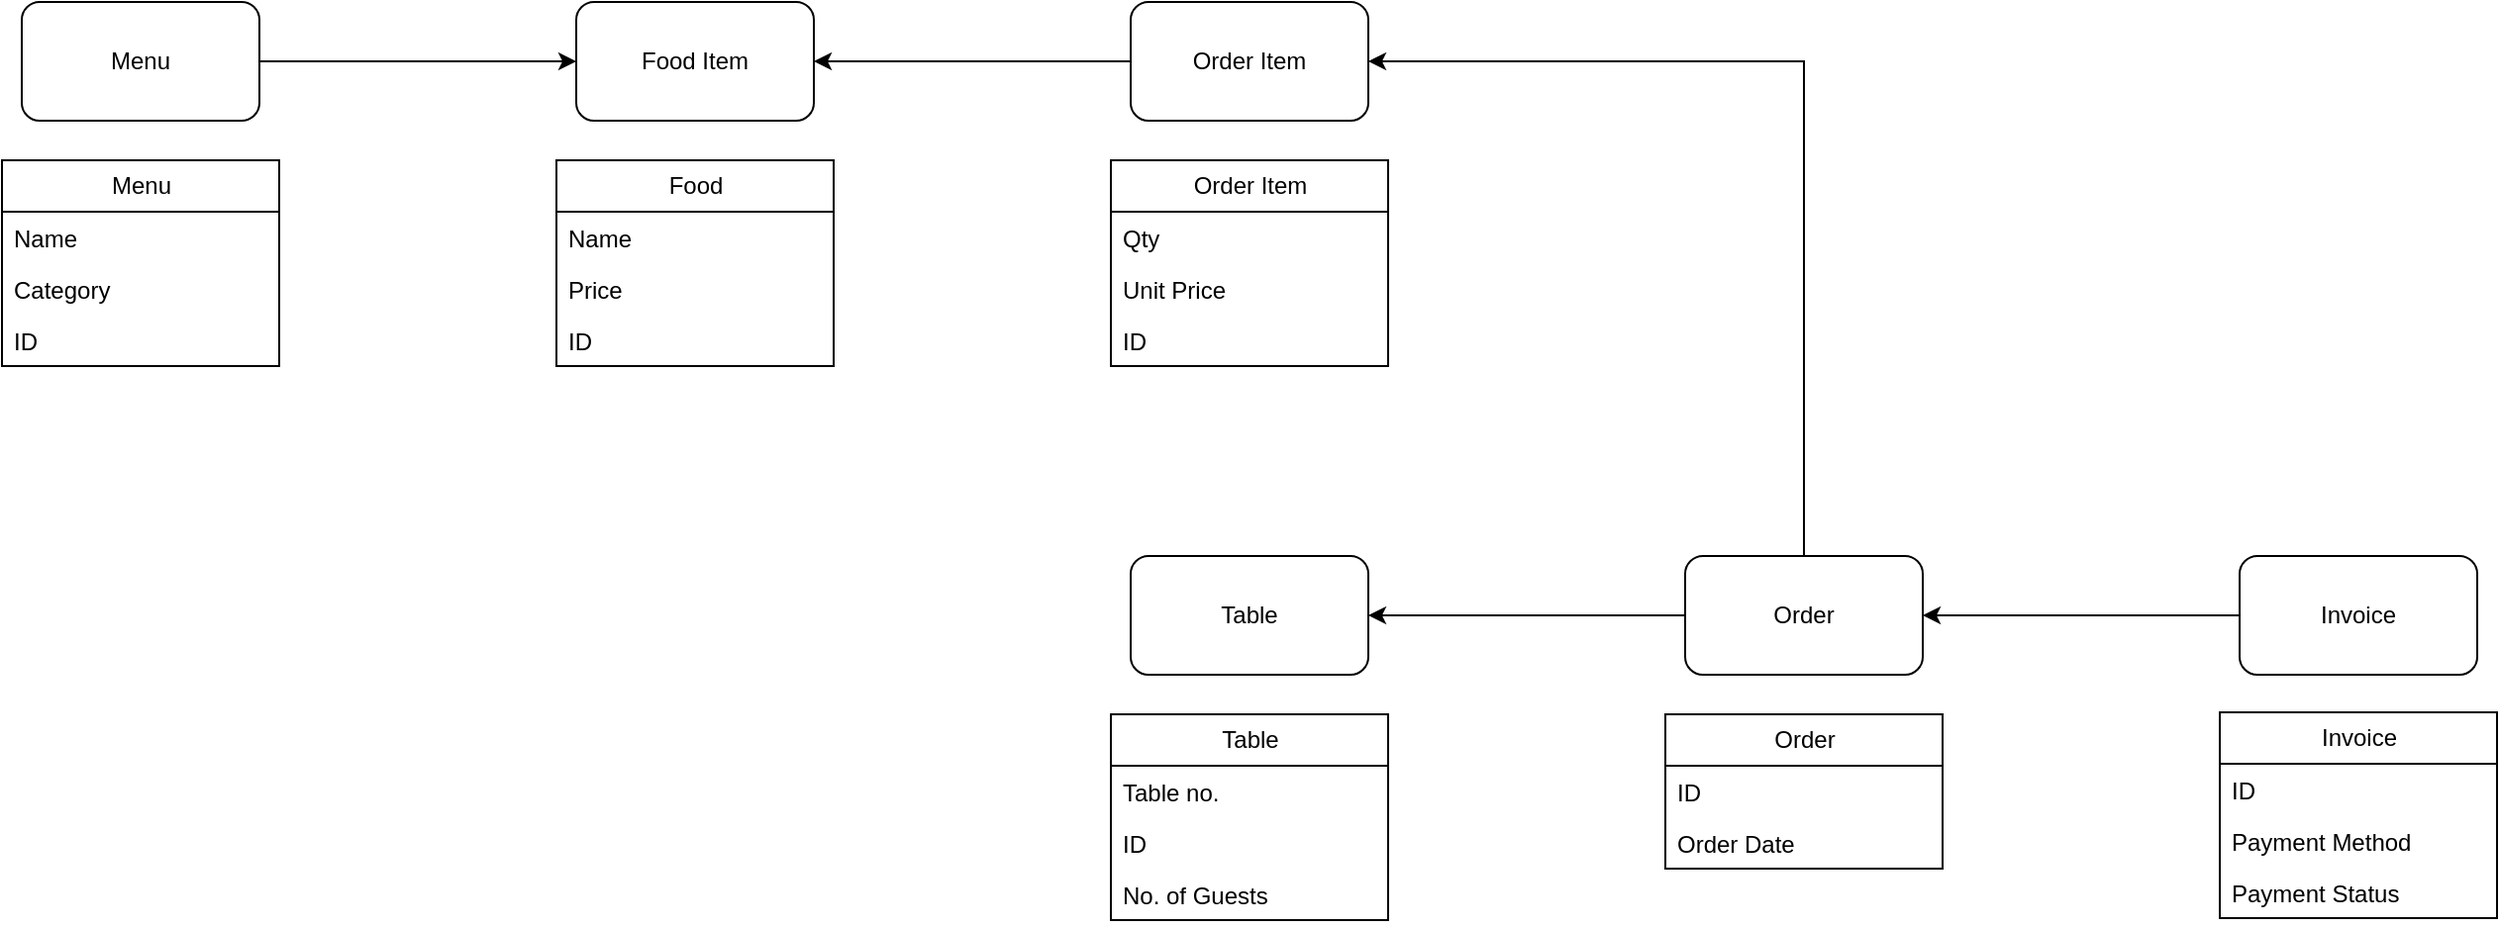 <mxfile version="22.0.4" type="github">
  <diagram id="C5RBs43oDa-KdzZeNtuy" name="Page-1">
    <mxGraphModel dx="1518" dy="741" grid="1" gridSize="10" guides="1" tooltips="1" connect="1" arrows="1" fold="1" page="1" pageScale="1" pageWidth="827" pageHeight="1169" math="0" shadow="0">
      <root>
        <mxCell id="WIyWlLk6GJQsqaUBKTNV-0" />
        <mxCell id="WIyWlLk6GJQsqaUBKTNV-1" parent="WIyWlLk6GJQsqaUBKTNV-0" />
        <mxCell id="VtfR16jOzKz8s7XDEt-W-0" value="Order Item" style="rounded=1;whiteSpace=wrap;html=1;" vertex="1" parent="WIyWlLk6GJQsqaUBKTNV-1">
          <mxGeometry x="640" y="120" width="120" height="60" as="geometry" />
        </mxCell>
        <object label="Food Item" id="VtfR16jOzKz8s7XDEt-W-1">
          <mxCell style="rounded=1;whiteSpace=wrap;html=1;" vertex="1" parent="WIyWlLk6GJQsqaUBKTNV-1">
            <mxGeometry x="360" y="120" width="120" height="60" as="geometry" />
          </mxCell>
        </object>
        <mxCell id="VtfR16jOzKz8s7XDEt-W-2" value="Order" style="rounded=1;whiteSpace=wrap;html=1;" vertex="1" parent="WIyWlLk6GJQsqaUBKTNV-1">
          <mxGeometry x="920" y="400" width="120" height="60" as="geometry" />
        </mxCell>
        <mxCell id="VtfR16jOzKz8s7XDEt-W-3" value="Menu" style="rounded=1;whiteSpace=wrap;html=1;" vertex="1" parent="WIyWlLk6GJQsqaUBKTNV-1">
          <mxGeometry x="80" y="120" width="120" height="60" as="geometry" />
        </mxCell>
        <mxCell id="VtfR16jOzKz8s7XDEt-W-5" value="" style="endArrow=classic;html=1;rounded=0;entryX=0;entryY=0.5;entryDx=0;entryDy=0;exitX=1;exitY=0.5;exitDx=0;exitDy=0;edgeStyle=orthogonalEdgeStyle;" edge="1" parent="WIyWlLk6GJQsqaUBKTNV-1" source="VtfR16jOzKz8s7XDEt-W-3" target="VtfR16jOzKz8s7XDEt-W-1">
          <mxGeometry width="50" height="50" relative="1" as="geometry">
            <mxPoint x="170" y="650" as="sourcePoint" />
            <mxPoint x="220" y="600" as="targetPoint" />
          </mxGeometry>
        </mxCell>
        <mxCell id="VtfR16jOzKz8s7XDEt-W-6" value="Invoice" style="rounded=1;whiteSpace=wrap;html=1;" vertex="1" parent="WIyWlLk6GJQsqaUBKTNV-1">
          <mxGeometry x="1200" y="400" width="120" height="60" as="geometry" />
        </mxCell>
        <mxCell id="VtfR16jOzKz8s7XDEt-W-23" value="Menu" style="swimlane;fontStyle=0;childLayout=stackLayout;horizontal=1;startSize=26;fillColor=none;horizontalStack=0;resizeParent=1;resizeParentMax=0;resizeLast=0;collapsible=1;marginBottom=0;html=1;" vertex="1" parent="WIyWlLk6GJQsqaUBKTNV-1">
          <mxGeometry x="70" y="200" width="140" height="104" as="geometry" />
        </mxCell>
        <mxCell id="VtfR16jOzKz8s7XDEt-W-24" value="Name" style="text;strokeColor=none;fillColor=none;align=left;verticalAlign=top;spacingLeft=4;spacingRight=4;overflow=hidden;rotatable=0;points=[[0,0.5],[1,0.5]];portConstraint=eastwest;whiteSpace=wrap;html=1;" vertex="1" parent="VtfR16jOzKz8s7XDEt-W-23">
          <mxGeometry y="26" width="140" height="26" as="geometry" />
        </mxCell>
        <mxCell id="VtfR16jOzKz8s7XDEt-W-25" value="Category" style="text;strokeColor=none;fillColor=none;align=left;verticalAlign=top;spacingLeft=4;spacingRight=4;overflow=hidden;rotatable=0;points=[[0,0.5],[1,0.5]];portConstraint=eastwest;whiteSpace=wrap;html=1;" vertex="1" parent="VtfR16jOzKz8s7XDEt-W-23">
          <mxGeometry y="52" width="140" height="26" as="geometry" />
        </mxCell>
        <mxCell id="VtfR16jOzKz8s7XDEt-W-26" value="ID" style="text;strokeColor=none;fillColor=none;align=left;verticalAlign=top;spacingLeft=4;spacingRight=4;overflow=hidden;rotatable=0;points=[[0,0.5],[1,0.5]];portConstraint=eastwest;whiteSpace=wrap;html=1;" vertex="1" parent="VtfR16jOzKz8s7XDEt-W-23">
          <mxGeometry y="78" width="140" height="26" as="geometry" />
        </mxCell>
        <mxCell id="VtfR16jOzKz8s7XDEt-W-28" value="Food" style="swimlane;fontStyle=0;childLayout=stackLayout;horizontal=1;startSize=26;fillColor=none;horizontalStack=0;resizeParent=1;resizeParentMax=0;resizeLast=0;collapsible=1;marginBottom=0;html=1;" vertex="1" parent="WIyWlLk6GJQsqaUBKTNV-1">
          <mxGeometry x="350" y="200" width="140" height="104" as="geometry" />
        </mxCell>
        <mxCell id="VtfR16jOzKz8s7XDEt-W-29" value="Name" style="text;strokeColor=none;fillColor=none;align=left;verticalAlign=top;spacingLeft=4;spacingRight=4;overflow=hidden;rotatable=0;points=[[0,0.5],[1,0.5]];portConstraint=eastwest;whiteSpace=wrap;html=1;" vertex="1" parent="VtfR16jOzKz8s7XDEt-W-28">
          <mxGeometry y="26" width="140" height="26" as="geometry" />
        </mxCell>
        <mxCell id="VtfR16jOzKz8s7XDEt-W-30" value="Price" style="text;strokeColor=none;fillColor=none;align=left;verticalAlign=top;spacingLeft=4;spacingRight=4;overflow=hidden;rotatable=0;points=[[0,0.5],[1,0.5]];portConstraint=eastwest;whiteSpace=wrap;html=1;" vertex="1" parent="VtfR16jOzKz8s7XDEt-W-28">
          <mxGeometry y="52" width="140" height="26" as="geometry" />
        </mxCell>
        <mxCell id="VtfR16jOzKz8s7XDEt-W-31" value="ID" style="text;strokeColor=none;fillColor=none;align=left;verticalAlign=top;spacingLeft=4;spacingRight=4;overflow=hidden;rotatable=0;points=[[0,0.5],[1,0.5]];portConstraint=eastwest;whiteSpace=wrap;html=1;" vertex="1" parent="VtfR16jOzKz8s7XDEt-W-28">
          <mxGeometry y="78" width="140" height="26" as="geometry" />
        </mxCell>
        <mxCell id="VtfR16jOzKz8s7XDEt-W-32" value="Order Item" style="swimlane;fontStyle=0;childLayout=stackLayout;horizontal=1;startSize=26;fillColor=none;horizontalStack=0;resizeParent=1;resizeParentMax=0;resizeLast=0;collapsible=1;marginBottom=0;html=1;" vertex="1" parent="WIyWlLk6GJQsqaUBKTNV-1">
          <mxGeometry x="630" y="200" width="140" height="104" as="geometry" />
        </mxCell>
        <mxCell id="VtfR16jOzKz8s7XDEt-W-33" value="Qty" style="text;strokeColor=none;fillColor=none;align=left;verticalAlign=top;spacingLeft=4;spacingRight=4;overflow=hidden;rotatable=0;points=[[0,0.5],[1,0.5]];portConstraint=eastwest;whiteSpace=wrap;html=1;" vertex="1" parent="VtfR16jOzKz8s7XDEt-W-32">
          <mxGeometry y="26" width="140" height="26" as="geometry" />
        </mxCell>
        <mxCell id="VtfR16jOzKz8s7XDEt-W-34" value="Unit Price" style="text;strokeColor=none;fillColor=none;align=left;verticalAlign=top;spacingLeft=4;spacingRight=4;overflow=hidden;rotatable=0;points=[[0,0.5],[1,0.5]];portConstraint=eastwest;whiteSpace=wrap;html=1;" vertex="1" parent="VtfR16jOzKz8s7XDEt-W-32">
          <mxGeometry y="52" width="140" height="26" as="geometry" />
        </mxCell>
        <mxCell id="VtfR16jOzKz8s7XDEt-W-35" value="ID" style="text;strokeColor=none;fillColor=none;align=left;verticalAlign=top;spacingLeft=4;spacingRight=4;overflow=hidden;rotatable=0;points=[[0,0.5],[1,0.5]];portConstraint=eastwest;whiteSpace=wrap;html=1;" vertex="1" parent="VtfR16jOzKz8s7XDEt-W-32">
          <mxGeometry y="78" width="140" height="26" as="geometry" />
        </mxCell>
        <mxCell id="VtfR16jOzKz8s7XDEt-W-36" value="" style="endArrow=classic;html=1;rounded=0;exitX=0;exitY=0.5;exitDx=0;exitDy=0;entryX=1;entryY=0.5;entryDx=0;entryDy=0;" edge="1" parent="WIyWlLk6GJQsqaUBKTNV-1" source="VtfR16jOzKz8s7XDEt-W-0" target="VtfR16jOzKz8s7XDEt-W-1">
          <mxGeometry width="50" height="50" relative="1" as="geometry">
            <mxPoint x="580" y="240" as="sourcePoint" />
            <mxPoint x="630" y="190" as="targetPoint" />
          </mxGeometry>
        </mxCell>
        <mxCell id="VtfR16jOzKz8s7XDEt-W-37" value="Order" style="swimlane;fontStyle=0;childLayout=stackLayout;horizontal=1;startSize=26;fillColor=none;horizontalStack=0;resizeParent=1;resizeParentMax=0;resizeLast=0;collapsible=1;marginBottom=0;html=1;" vertex="1" parent="WIyWlLk6GJQsqaUBKTNV-1">
          <mxGeometry x="910" y="480" width="140" height="78" as="geometry" />
        </mxCell>
        <mxCell id="VtfR16jOzKz8s7XDEt-W-38" value="ID" style="text;strokeColor=none;fillColor=none;align=left;verticalAlign=top;spacingLeft=4;spacingRight=4;overflow=hidden;rotatable=0;points=[[0,0.5],[1,0.5]];portConstraint=eastwest;whiteSpace=wrap;html=1;" vertex="1" parent="VtfR16jOzKz8s7XDEt-W-37">
          <mxGeometry y="26" width="140" height="26" as="geometry" />
        </mxCell>
        <mxCell id="VtfR16jOzKz8s7XDEt-W-39" value="Order Date" style="text;strokeColor=none;fillColor=none;align=left;verticalAlign=top;spacingLeft=4;spacingRight=4;overflow=hidden;rotatable=0;points=[[0,0.5],[1,0.5]];portConstraint=eastwest;whiteSpace=wrap;html=1;" vertex="1" parent="VtfR16jOzKz8s7XDEt-W-37">
          <mxGeometry y="52" width="140" height="26" as="geometry" />
        </mxCell>
        <mxCell id="VtfR16jOzKz8s7XDEt-W-41" value="Invoice" style="swimlane;fontStyle=0;childLayout=stackLayout;horizontal=1;startSize=26;fillColor=none;horizontalStack=0;resizeParent=1;resizeParentMax=0;resizeLast=0;collapsible=1;marginBottom=0;html=1;" vertex="1" parent="WIyWlLk6GJQsqaUBKTNV-1">
          <mxGeometry x="1190" y="479" width="140" height="104" as="geometry" />
        </mxCell>
        <mxCell id="VtfR16jOzKz8s7XDEt-W-42" value="ID" style="text;strokeColor=none;fillColor=none;align=left;verticalAlign=top;spacingLeft=4;spacingRight=4;overflow=hidden;rotatable=0;points=[[0,0.5],[1,0.5]];portConstraint=eastwest;whiteSpace=wrap;html=1;" vertex="1" parent="VtfR16jOzKz8s7XDEt-W-41">
          <mxGeometry y="26" width="140" height="26" as="geometry" />
        </mxCell>
        <mxCell id="VtfR16jOzKz8s7XDEt-W-43" value="Payment Method" style="text;strokeColor=none;fillColor=none;align=left;verticalAlign=top;spacingLeft=4;spacingRight=4;overflow=hidden;rotatable=0;points=[[0,0.5],[1,0.5]];portConstraint=eastwest;whiteSpace=wrap;html=1;" vertex="1" parent="VtfR16jOzKz8s7XDEt-W-41">
          <mxGeometry y="52" width="140" height="26" as="geometry" />
        </mxCell>
        <mxCell id="VtfR16jOzKz8s7XDEt-W-44" value="Payment Status" style="text;strokeColor=none;fillColor=none;align=left;verticalAlign=top;spacingLeft=4;spacingRight=4;overflow=hidden;rotatable=0;points=[[0,0.5],[1,0.5]];portConstraint=eastwest;whiteSpace=wrap;html=1;" vertex="1" parent="VtfR16jOzKz8s7XDEt-W-41">
          <mxGeometry y="78" width="140" height="26" as="geometry" />
        </mxCell>
        <mxCell id="VtfR16jOzKz8s7XDEt-W-45" value="Table" style="rounded=1;whiteSpace=wrap;html=1;" vertex="1" parent="WIyWlLk6GJQsqaUBKTNV-1">
          <mxGeometry x="640" y="400" width="120" height="60" as="geometry" />
        </mxCell>
        <mxCell id="VtfR16jOzKz8s7XDEt-W-46" value="Table" style="swimlane;fontStyle=0;childLayout=stackLayout;horizontal=1;startSize=26;fillColor=none;horizontalStack=0;resizeParent=1;resizeParentMax=0;resizeLast=0;collapsible=1;marginBottom=0;html=1;" vertex="1" parent="WIyWlLk6GJQsqaUBKTNV-1">
          <mxGeometry x="630" y="480" width="140" height="104" as="geometry" />
        </mxCell>
        <mxCell id="VtfR16jOzKz8s7XDEt-W-47" value="Table no." style="text;strokeColor=none;fillColor=none;align=left;verticalAlign=top;spacingLeft=4;spacingRight=4;overflow=hidden;rotatable=0;points=[[0,0.5],[1,0.5]];portConstraint=eastwest;whiteSpace=wrap;html=1;" vertex="1" parent="VtfR16jOzKz8s7XDEt-W-46">
          <mxGeometry y="26" width="140" height="26" as="geometry" />
        </mxCell>
        <mxCell id="VtfR16jOzKz8s7XDEt-W-48" value="ID" style="text;strokeColor=none;fillColor=none;align=left;verticalAlign=top;spacingLeft=4;spacingRight=4;overflow=hidden;rotatable=0;points=[[0,0.5],[1,0.5]];portConstraint=eastwest;whiteSpace=wrap;html=1;" vertex="1" parent="VtfR16jOzKz8s7XDEt-W-46">
          <mxGeometry y="52" width="140" height="26" as="geometry" />
        </mxCell>
        <mxCell id="VtfR16jOzKz8s7XDEt-W-49" value="No. of Guests" style="text;strokeColor=none;fillColor=none;align=left;verticalAlign=top;spacingLeft=4;spacingRight=4;overflow=hidden;rotatable=0;points=[[0,0.5],[1,0.5]];portConstraint=eastwest;whiteSpace=wrap;html=1;" vertex="1" parent="VtfR16jOzKz8s7XDEt-W-46">
          <mxGeometry y="78" width="140" height="26" as="geometry" />
        </mxCell>
        <mxCell id="VtfR16jOzKz8s7XDEt-W-50" value="" style="endArrow=classic;html=1;rounded=0;exitX=0;exitY=0.5;exitDx=0;exitDy=0;entryX=1;entryY=0.5;entryDx=0;entryDy=0;edgeStyle=orthogonalEdgeStyle;" edge="1" parent="WIyWlLk6GJQsqaUBKTNV-1" source="VtfR16jOzKz8s7XDEt-W-6" target="VtfR16jOzKz8s7XDEt-W-2">
          <mxGeometry width="50" height="50" relative="1" as="geometry">
            <mxPoint x="950" y="380" as="sourcePoint" />
            <mxPoint x="1000" y="330" as="targetPoint" />
          </mxGeometry>
        </mxCell>
        <mxCell id="VtfR16jOzKz8s7XDEt-W-51" value="" style="endArrow=classic;html=1;rounded=0;entryX=1;entryY=0.5;entryDx=0;entryDy=0;exitX=0.5;exitY=0;exitDx=0;exitDy=0;edgeStyle=orthogonalEdgeStyle;" edge="1" parent="WIyWlLk6GJQsqaUBKTNV-1" source="VtfR16jOzKz8s7XDEt-W-2" target="VtfR16jOzKz8s7XDEt-W-0">
          <mxGeometry width="50" height="50" relative="1" as="geometry">
            <mxPoint x="950" y="380" as="sourcePoint" />
            <mxPoint x="1000" y="330" as="targetPoint" />
          </mxGeometry>
        </mxCell>
        <mxCell id="VtfR16jOzKz8s7XDEt-W-52" value="" style="endArrow=classic;html=1;rounded=0;exitX=0;exitY=0.5;exitDx=0;exitDy=0;entryX=1;entryY=0.5;entryDx=0;entryDy=0;" edge="1" parent="WIyWlLk6GJQsqaUBKTNV-1" source="VtfR16jOzKz8s7XDEt-W-2" target="VtfR16jOzKz8s7XDEt-W-45">
          <mxGeometry width="50" height="50" relative="1" as="geometry">
            <mxPoint x="950" y="380" as="sourcePoint" />
            <mxPoint x="1000" y="330" as="targetPoint" />
          </mxGeometry>
        </mxCell>
      </root>
    </mxGraphModel>
  </diagram>
</mxfile>
